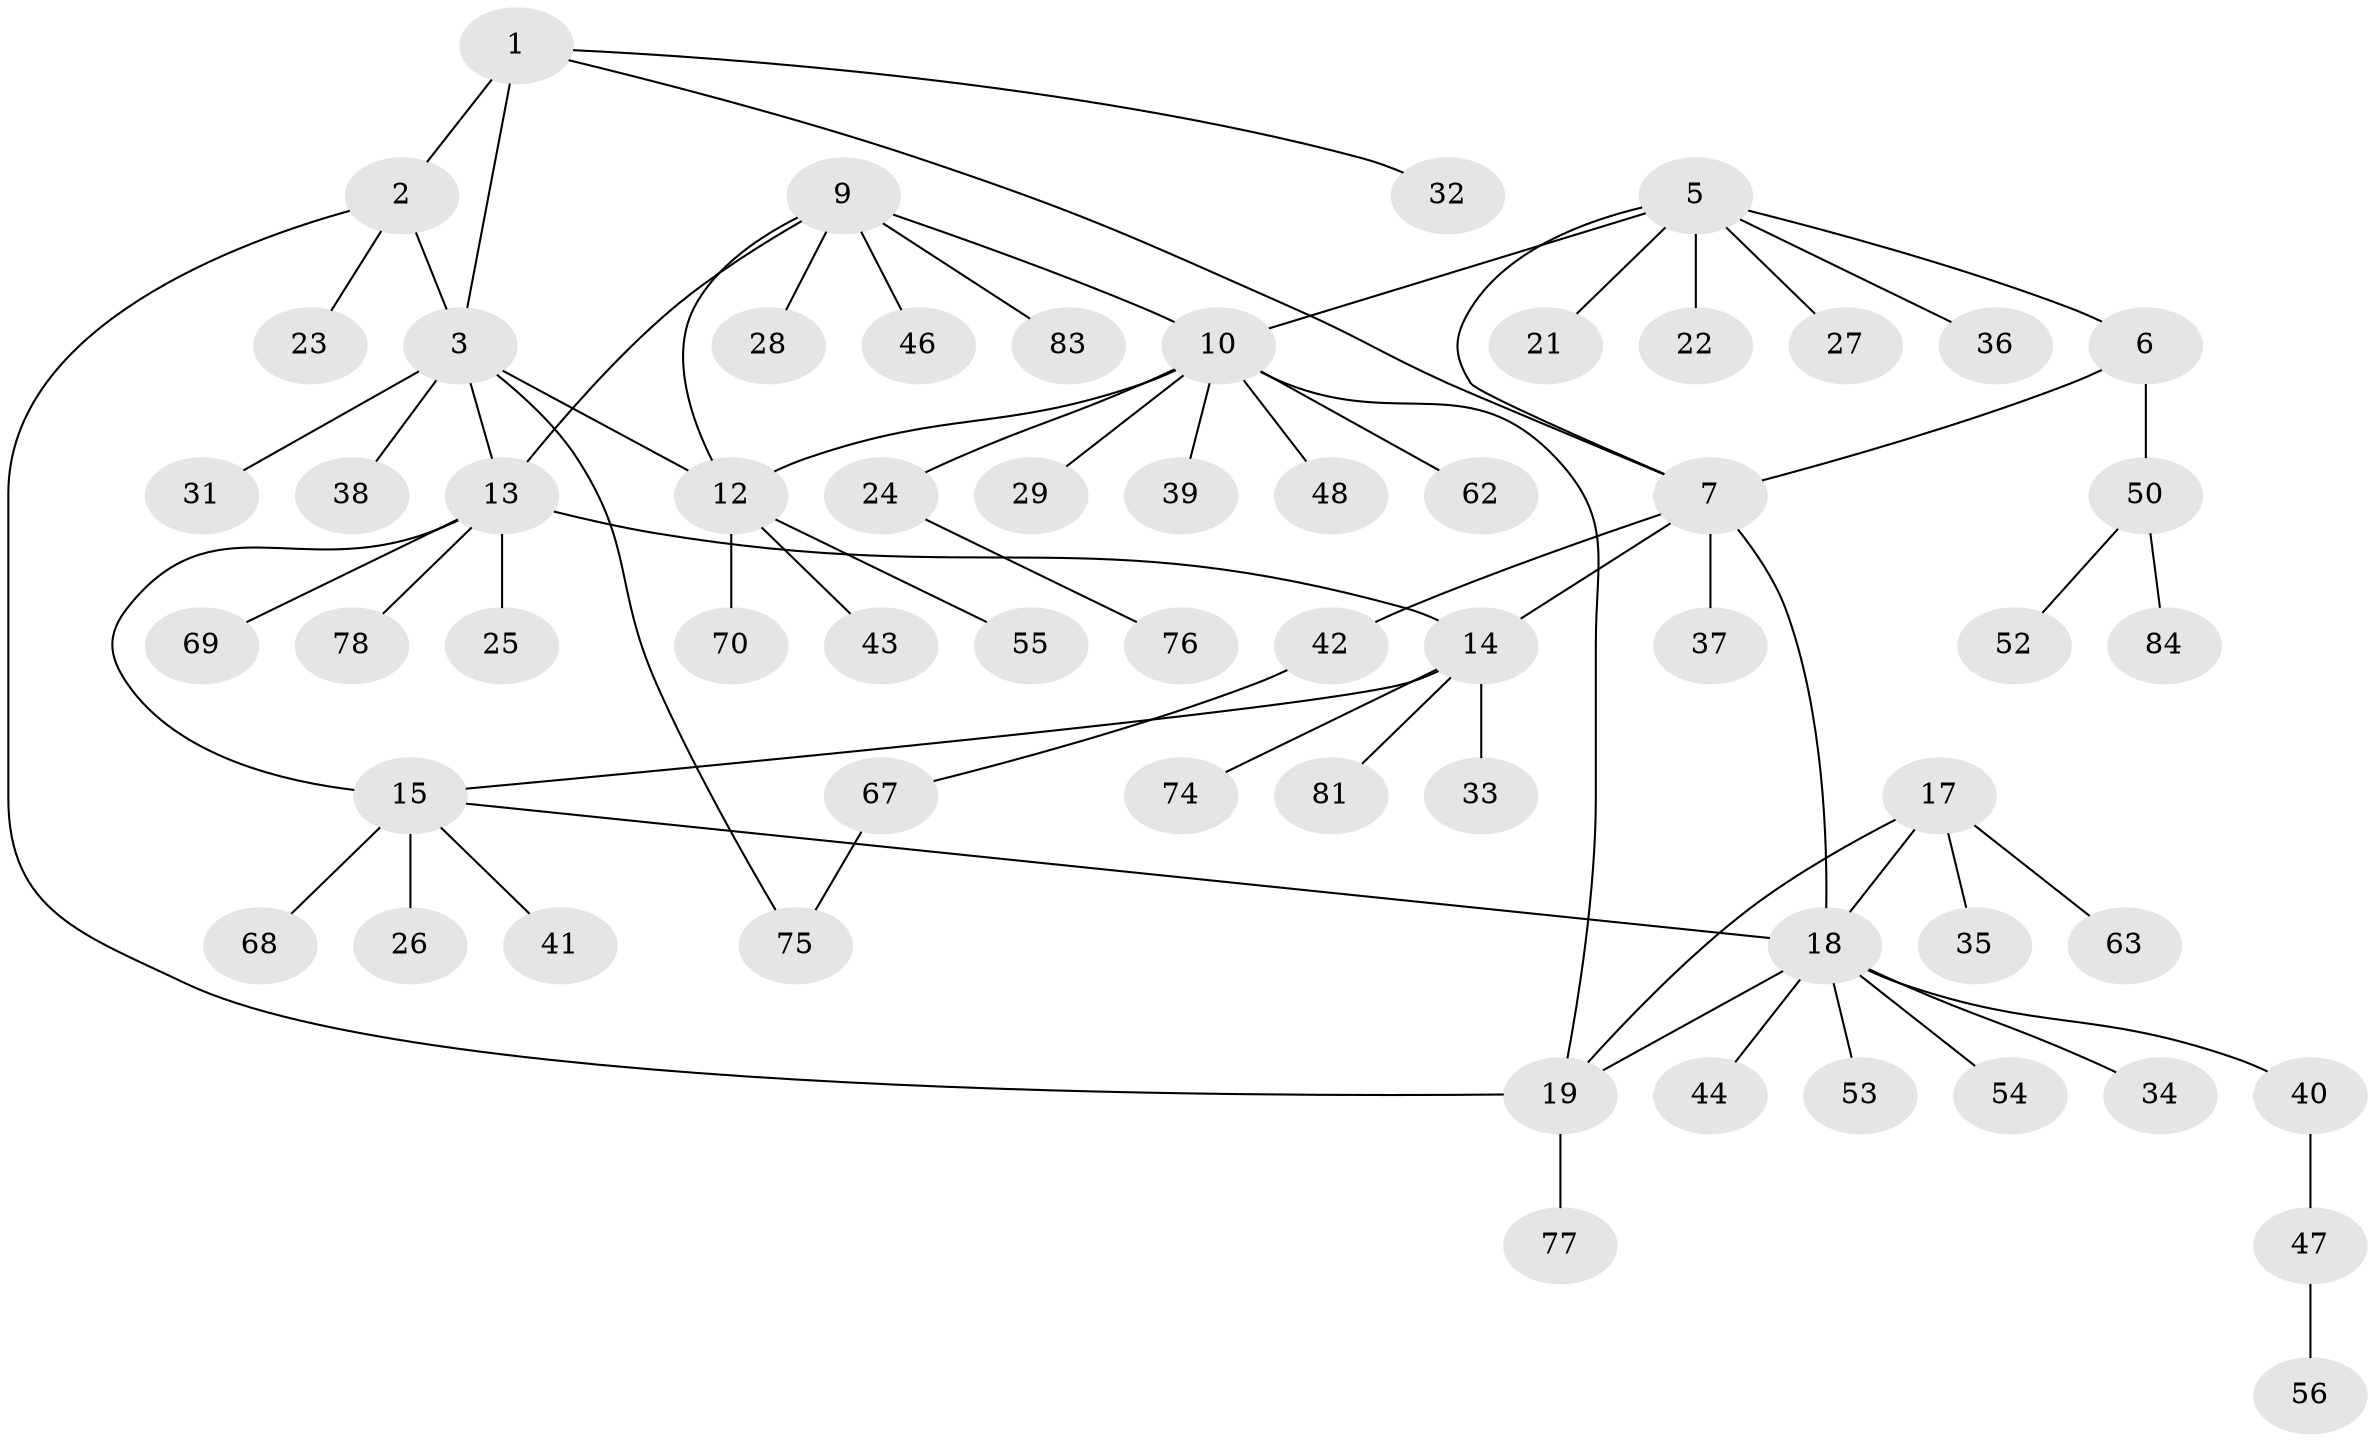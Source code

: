 // original degree distribution, {6: 0.08333333333333333, 5: 0.047619047619047616, 7: 0.05952380952380952, 10: 0.011904761904761904, 8: 0.03571428571428571, 1: 0.5595238095238095, 2: 0.15476190476190477, 3: 0.047619047619047616}
// Generated by graph-tools (version 1.1) at 2025/42/03/06/25 10:42:14]
// undirected, 61 vertices, 72 edges
graph export_dot {
graph [start="1"]
  node [color=gray90,style=filled];
  1 [super="+72"];
  2;
  3 [super="+4"];
  5 [super="+8"];
  6 [super="+49"];
  7 [super="+59"];
  9 [super="+65"];
  10 [super="+11"];
  12 [super="+60"];
  13 [super="+16"];
  14 [super="+66"];
  15 [super="+51"];
  17 [super="+71"];
  18 [super="+20"];
  19 [super="+57"];
  21;
  22;
  23 [super="+64"];
  24 [super="+30"];
  25;
  26;
  27;
  28;
  29;
  31;
  32 [super="+61"];
  33;
  34 [super="+82"];
  35;
  36;
  37 [super="+45"];
  38;
  39;
  40;
  41;
  42;
  43;
  44;
  46;
  47;
  48;
  50 [super="+58"];
  52;
  53;
  54 [super="+79"];
  55;
  56;
  62 [super="+73"];
  63;
  67 [super="+80"];
  68;
  69;
  70;
  74;
  75;
  76;
  77;
  78;
  81;
  83;
  84;
  1 -- 2;
  1 -- 3 [weight=2];
  1 -- 7;
  1 -- 32;
  2 -- 3 [weight=2];
  2 -- 19;
  2 -- 23;
  3 -- 12 [weight=2];
  3 -- 38;
  3 -- 75;
  3 -- 13;
  3 -- 31;
  5 -- 6 [weight=2];
  5 -- 7 [weight=2];
  5 -- 22;
  5 -- 10;
  5 -- 36;
  5 -- 21;
  5 -- 27;
  6 -- 7;
  6 -- 50;
  7 -- 14 [weight=2];
  7 -- 37;
  7 -- 42;
  7 -- 18;
  9 -- 10 [weight=2];
  9 -- 12;
  9 -- 13 [weight=2];
  9 -- 28;
  9 -- 46;
  9 -- 83;
  10 -- 12 [weight=2];
  10 -- 19;
  10 -- 39;
  10 -- 48;
  10 -- 24;
  10 -- 29;
  10 -- 62;
  12 -- 43;
  12 -- 55;
  12 -- 70;
  13 -- 14 [weight=2];
  13 -- 15 [weight=2];
  13 -- 25;
  13 -- 69;
  13 -- 78;
  14 -- 15;
  14 -- 33;
  14 -- 81;
  14 -- 74;
  15 -- 18;
  15 -- 26;
  15 -- 41;
  15 -- 68;
  17 -- 18 [weight=2];
  17 -- 19;
  17 -- 35;
  17 -- 63;
  18 -- 19 [weight=2];
  18 -- 40;
  18 -- 44;
  18 -- 34;
  18 -- 53;
  18 -- 54;
  19 -- 77;
  24 -- 76;
  40 -- 47;
  42 -- 67;
  47 -- 56;
  50 -- 52;
  50 -- 84;
  67 -- 75;
}
